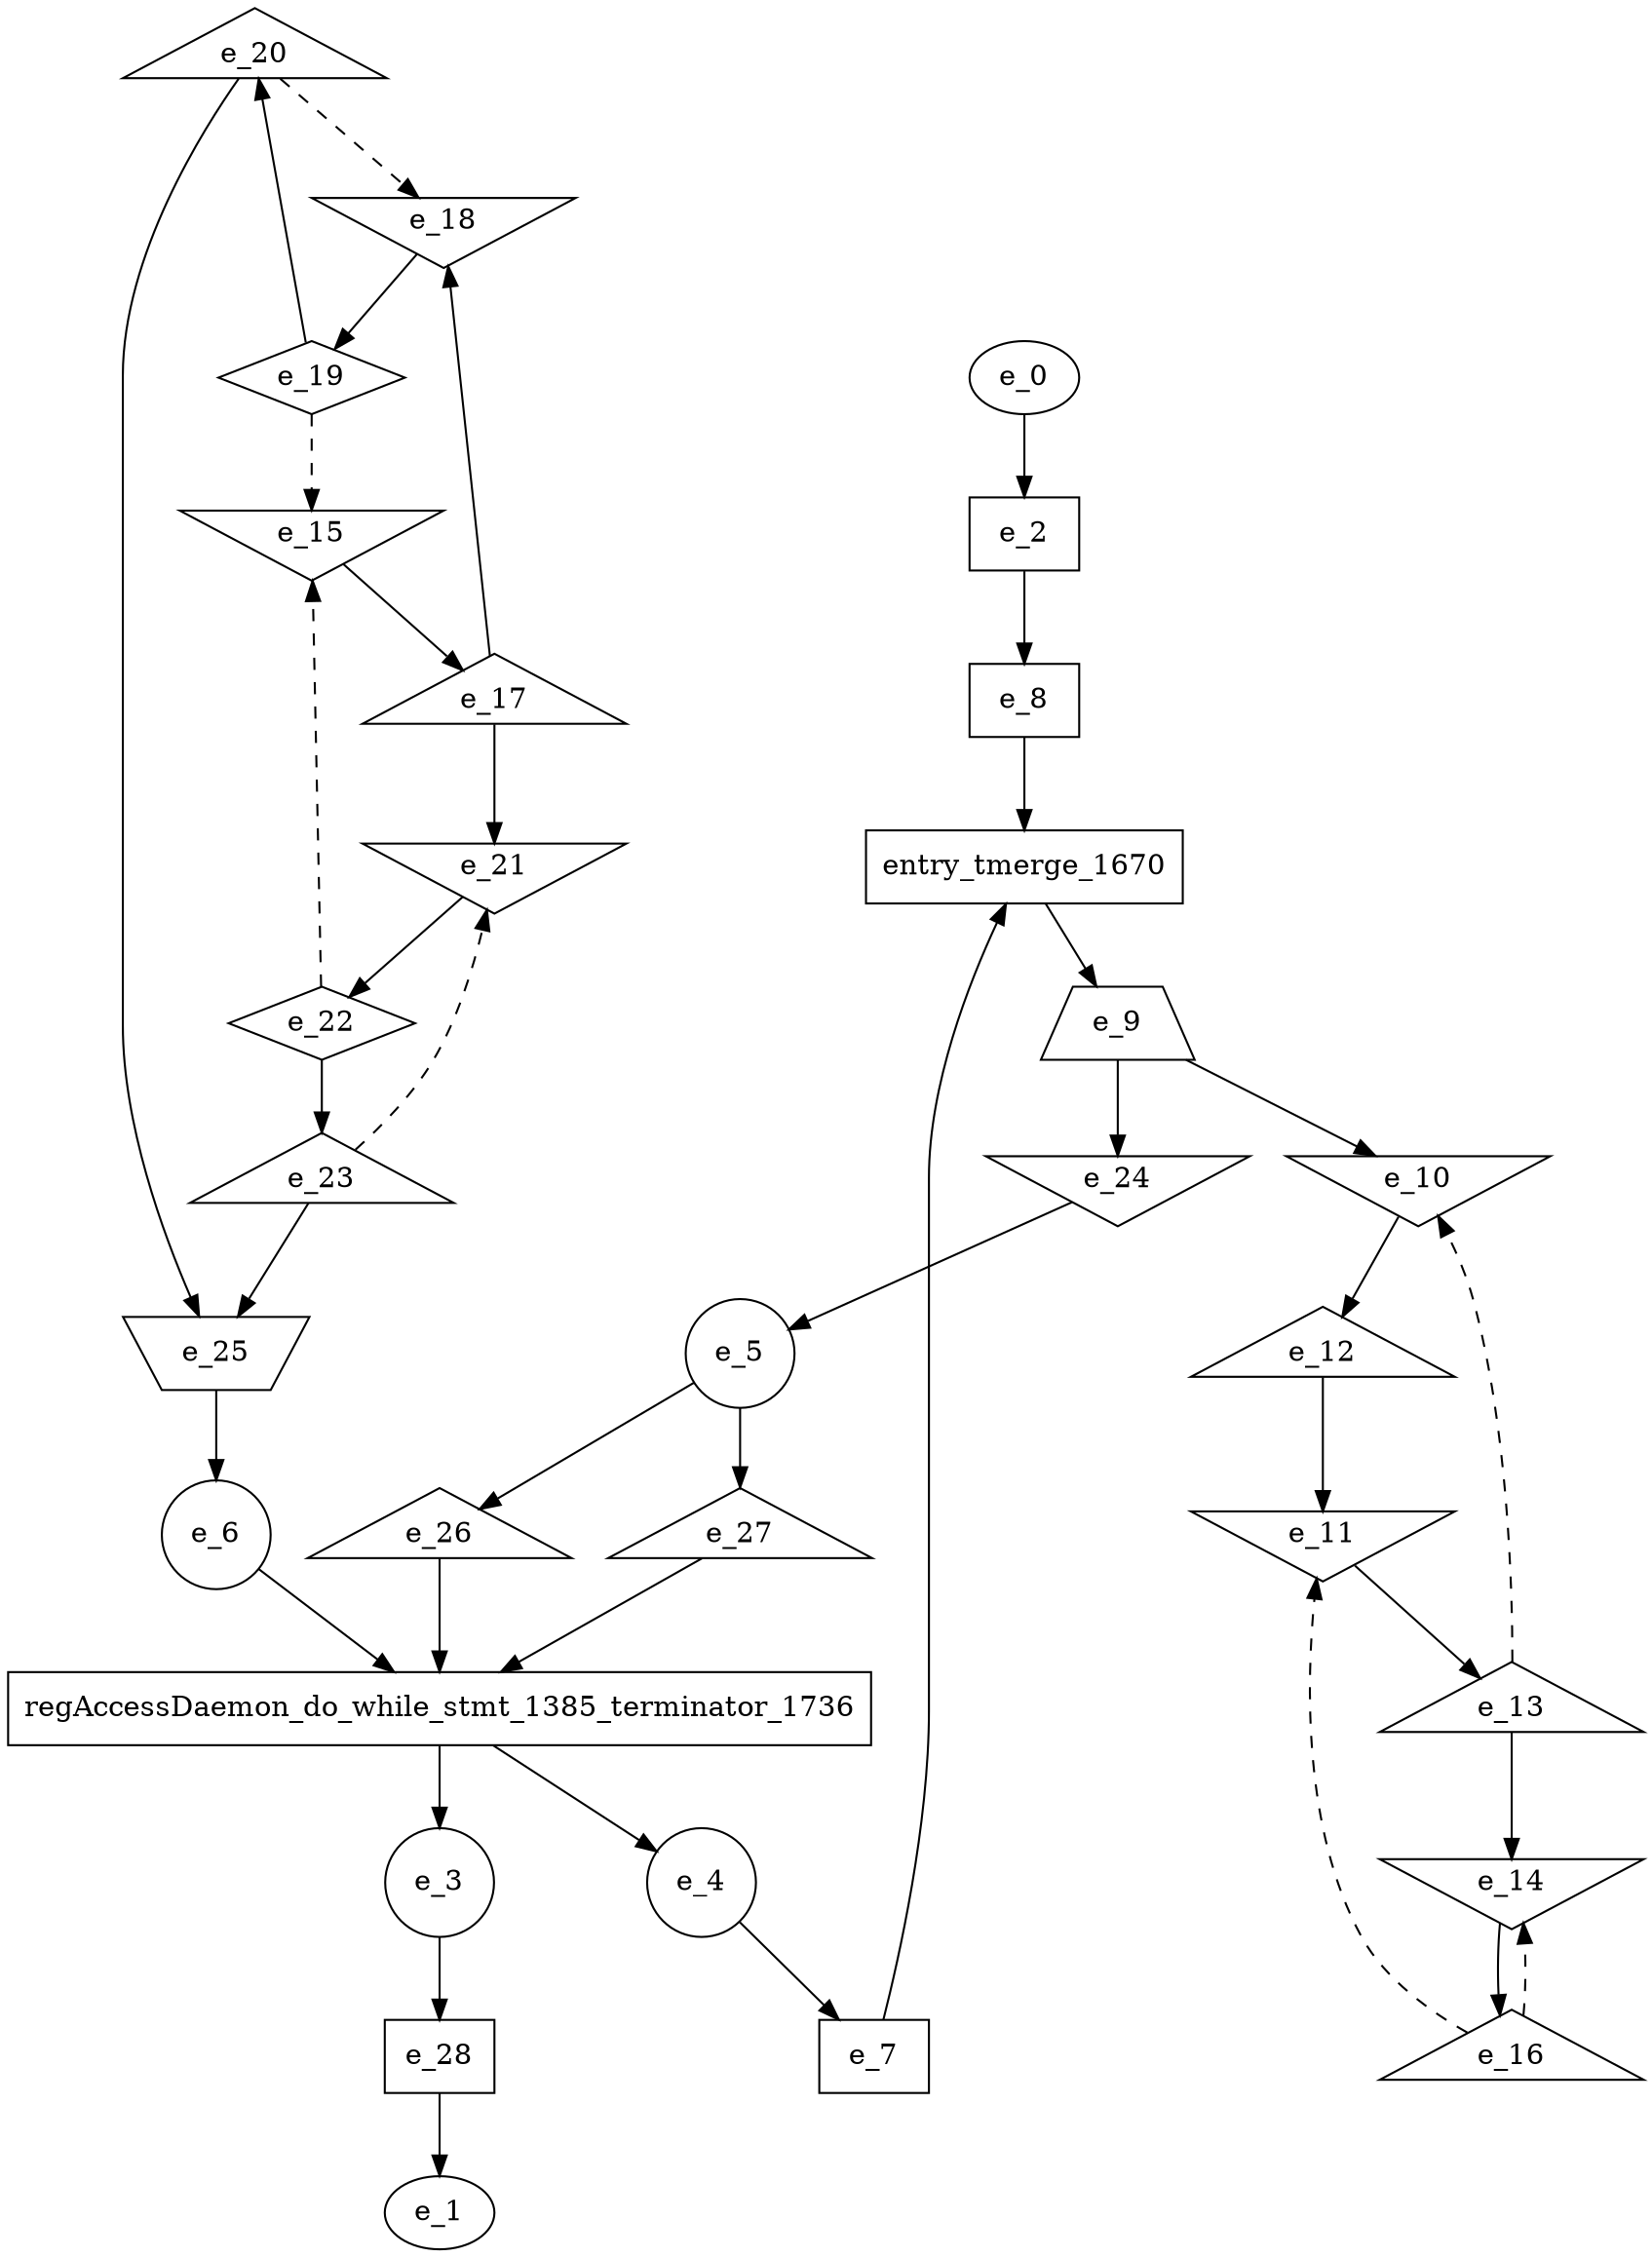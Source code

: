 digraph control_path {
  e_0: entry_node : n ;
  e_1: exit_node : s ;
  e_2 [shape = dot];
  e_3 [shape = circle];
  e_4 [shape = circle];
  e_5 [shape = circle];
  e_6 [shape = circle];
  e_7 [shape = dot];
  e_8 [shape = dot];
  e_9 [shape = trapezium];
  e_10 [shape = invtriangle];
  e_11 [shape = invtriangle];
  e_12 [shape = triangle];
  e_13 [shape = triangle];
  e_14 [shape = invtriangle];
  e_15 [shape = invtriangle];
  e_16 [shape = triangle];
  e_17 [shape = triangle];
  e_18 [shape = invtriangle];
  e_19 [shape = diamond];
  e_20 [shape = triangle];
  e_21 [shape = invtriangle];
  e_22 [shape = diamond];
  e_23 [shape = triangle];
  e_24 [shape = invtriangle];
  e_25 [shape = invtrapezium];
  e_26 [shape = triangle];
  e_27 [shape = triangle];
  e_28 [shape = dot];
  e_28 -> e_1;
  e_0 -> e_2;
  e_24 -> e_5;
  e_25 -> e_6;
  e_4 -> e_7;
  e_2 -> e_8;
  e_9 -> e_10;
  e_13 -> e_10[style = dashed];
  e_12 -> e_11;
  e_16 -> e_11[style = dashed];
  e_10 -> e_12;
  e_11 -> e_13;
  e_13 -> e_14;
  e_16 -> e_14[style = dashed];
  e_19 -> e_15[style = dashed];
  e_22 -> e_15[style = dashed];
  e_14 -> e_16;
  e_15 -> e_17;
  e_17 -> e_18;
  e_20 -> e_18[style = dashed];
  e_18 -> e_19;
  e_19 -> e_20;
  e_17 -> e_21;
  e_23 -> e_21[style = dashed];
  e_21 -> e_22;
  e_22 -> e_23;
  e_9 -> e_24;
  e_20 -> e_25;
  e_23 -> e_25;
  e_5 -> e_26;
  e_5 -> e_27;
  e_3 -> e_28;
  regAccessDaemon_do_while_stmt_1385_terminator_1736 [shape=rectangle];
e_6 -> regAccessDaemon_do_while_stmt_1385_terminator_1736;
e_27 -> regAccessDaemon_do_while_stmt_1385_terminator_1736;
e_26 -> regAccessDaemon_do_while_stmt_1385_terminator_1736;
regAccessDaemon_do_while_stmt_1385_terminator_1736 -> e_4;
regAccessDaemon_do_while_stmt_1385_terminator_1736 -> e_3;
entry_tmerge_1670 [shape = rectangle]; 
e_7 -> entry_tmerge_1670;
e_8 -> entry_tmerge_1670;
entry_tmerge_1670 -> e_9;
}
